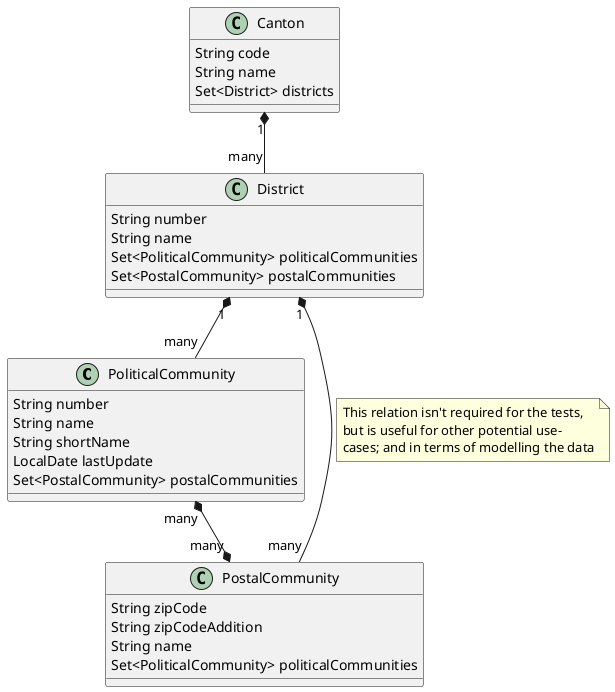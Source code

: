 @startuml

class PoliticalCommunity [[java:ch.aaap.assignment.model.PoliticalCommunity]] {
	String number
	String name
	String shortName
	LocalDate lastUpdate
	Set<PostalCommunity> postalCommunities
}

class Canton [[java:ch.aaap.assignment.model.Canton]] {
	String code
	String name
	Set<District> districts
}

class PostalCommunity [[java:ch.aaap.assignment.model.PostalCommunity]] {
	String zipCode
	String zipCodeAddition
	String name
	Set<PoliticalCommunity> politicalCommunities
}

class District [[java:ch.aaap.assignment.model.District]] {
	String number
	String name
	Set<PoliticalCommunity> politicalCommunities
	Set<PostalCommunity> postalCommunities
}

Canton "1" *-- "many" District
District "1" *-- "many" PoliticalCommunity
District "1" *-- "many" PostalCommunity
note on link
This relation isn't required for the tests,
but is useful for other potential use-
cases; and in terms of modelling the data
end note

PoliticalCommunity "many" *--* "many" PostalCommunity



@enduml
